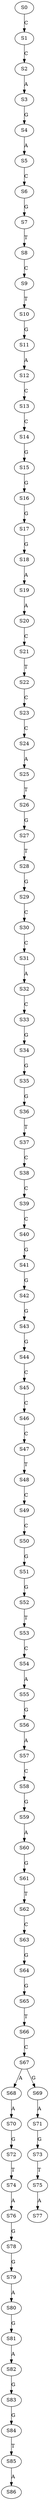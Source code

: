 strict digraph  {
	S0 -> S1 [ label = C ];
	S1 -> S2 [ label = C ];
	S2 -> S3 [ label = A ];
	S3 -> S4 [ label = G ];
	S4 -> S5 [ label = A ];
	S5 -> S6 [ label = C ];
	S6 -> S7 [ label = G ];
	S7 -> S8 [ label = T ];
	S8 -> S9 [ label = C ];
	S9 -> S10 [ label = T ];
	S10 -> S11 [ label = G ];
	S11 -> S12 [ label = A ];
	S12 -> S13 [ label = C ];
	S13 -> S14 [ label = C ];
	S14 -> S15 [ label = G ];
	S15 -> S16 [ label = G ];
	S16 -> S17 [ label = G ];
	S17 -> S18 [ label = G ];
	S18 -> S19 [ label = A ];
	S19 -> S20 [ label = A ];
	S20 -> S21 [ label = C ];
	S21 -> S22 [ label = T ];
	S22 -> S23 [ label = C ];
	S23 -> S24 [ label = C ];
	S24 -> S25 [ label = A ];
	S25 -> S26 [ label = T ];
	S26 -> S27 [ label = G ];
	S27 -> S28 [ label = T ];
	S28 -> S29 [ label = G ];
	S29 -> S30 [ label = C ];
	S30 -> S31 [ label = C ];
	S31 -> S32 [ label = A ];
	S32 -> S33 [ label = C ];
	S33 -> S34 [ label = G ];
	S34 -> S35 [ label = G ];
	S35 -> S36 [ label = G ];
	S36 -> S37 [ label = T ];
	S37 -> S38 [ label = C ];
	S38 -> S39 [ label = C ];
	S39 -> S40 [ label = C ];
	S40 -> S41 [ label = G ];
	S41 -> S42 [ label = G ];
	S42 -> S43 [ label = G ];
	S43 -> S44 [ label = G ];
	S44 -> S45 [ label = C ];
	S45 -> S46 [ label = C ];
	S46 -> S47 [ label = C ];
	S47 -> S48 [ label = T ];
	S48 -> S49 [ label = C ];
	S49 -> S50 [ label = C ];
	S50 -> S51 [ label = G ];
	S51 -> S52 [ label = G ];
	S52 -> S53 [ label = T ];
	S53 -> S54 [ label = C ];
	S54 -> S55 [ label = A ];
	S55 -> S56 [ label = G ];
	S56 -> S57 [ label = A ];
	S57 -> S58 [ label = C ];
	S58 -> S59 [ label = G ];
	S59 -> S60 [ label = A ];
	S60 -> S61 [ label = G ];
	S61 -> S62 [ label = T ];
	S62 -> S63 [ label = C ];
	S63 -> S64 [ label = G ];
	S64 -> S65 [ label = G ];
	S65 -> S66 [ label = T ];
	S66 -> S67 [ label = C ];
	S67 -> S68 [ label = A ];
	S67 -> S69 [ label = G ];
	S68 -> S70 [ label = A ];
	S69 -> S71 [ label = A ];
	S70 -> S72 [ label = G ];
	S71 -> S73 [ label = G ];
	S72 -> S74 [ label = T ];
	S73 -> S75 [ label = T ];
	S74 -> S76 [ label = A ];
	S75 -> S77 [ label = A ];
	S76 -> S78 [ label = G ];
	S78 -> S79 [ label = G ];
	S79 -> S80 [ label = A ];
	S80 -> S81 [ label = G ];
	S81 -> S82 [ label = A ];
	S82 -> S83 [ label = G ];
	S83 -> S84 [ label = G ];
	S84 -> S85 [ label = T ];
	S85 -> S86 [ label = A ];
}
